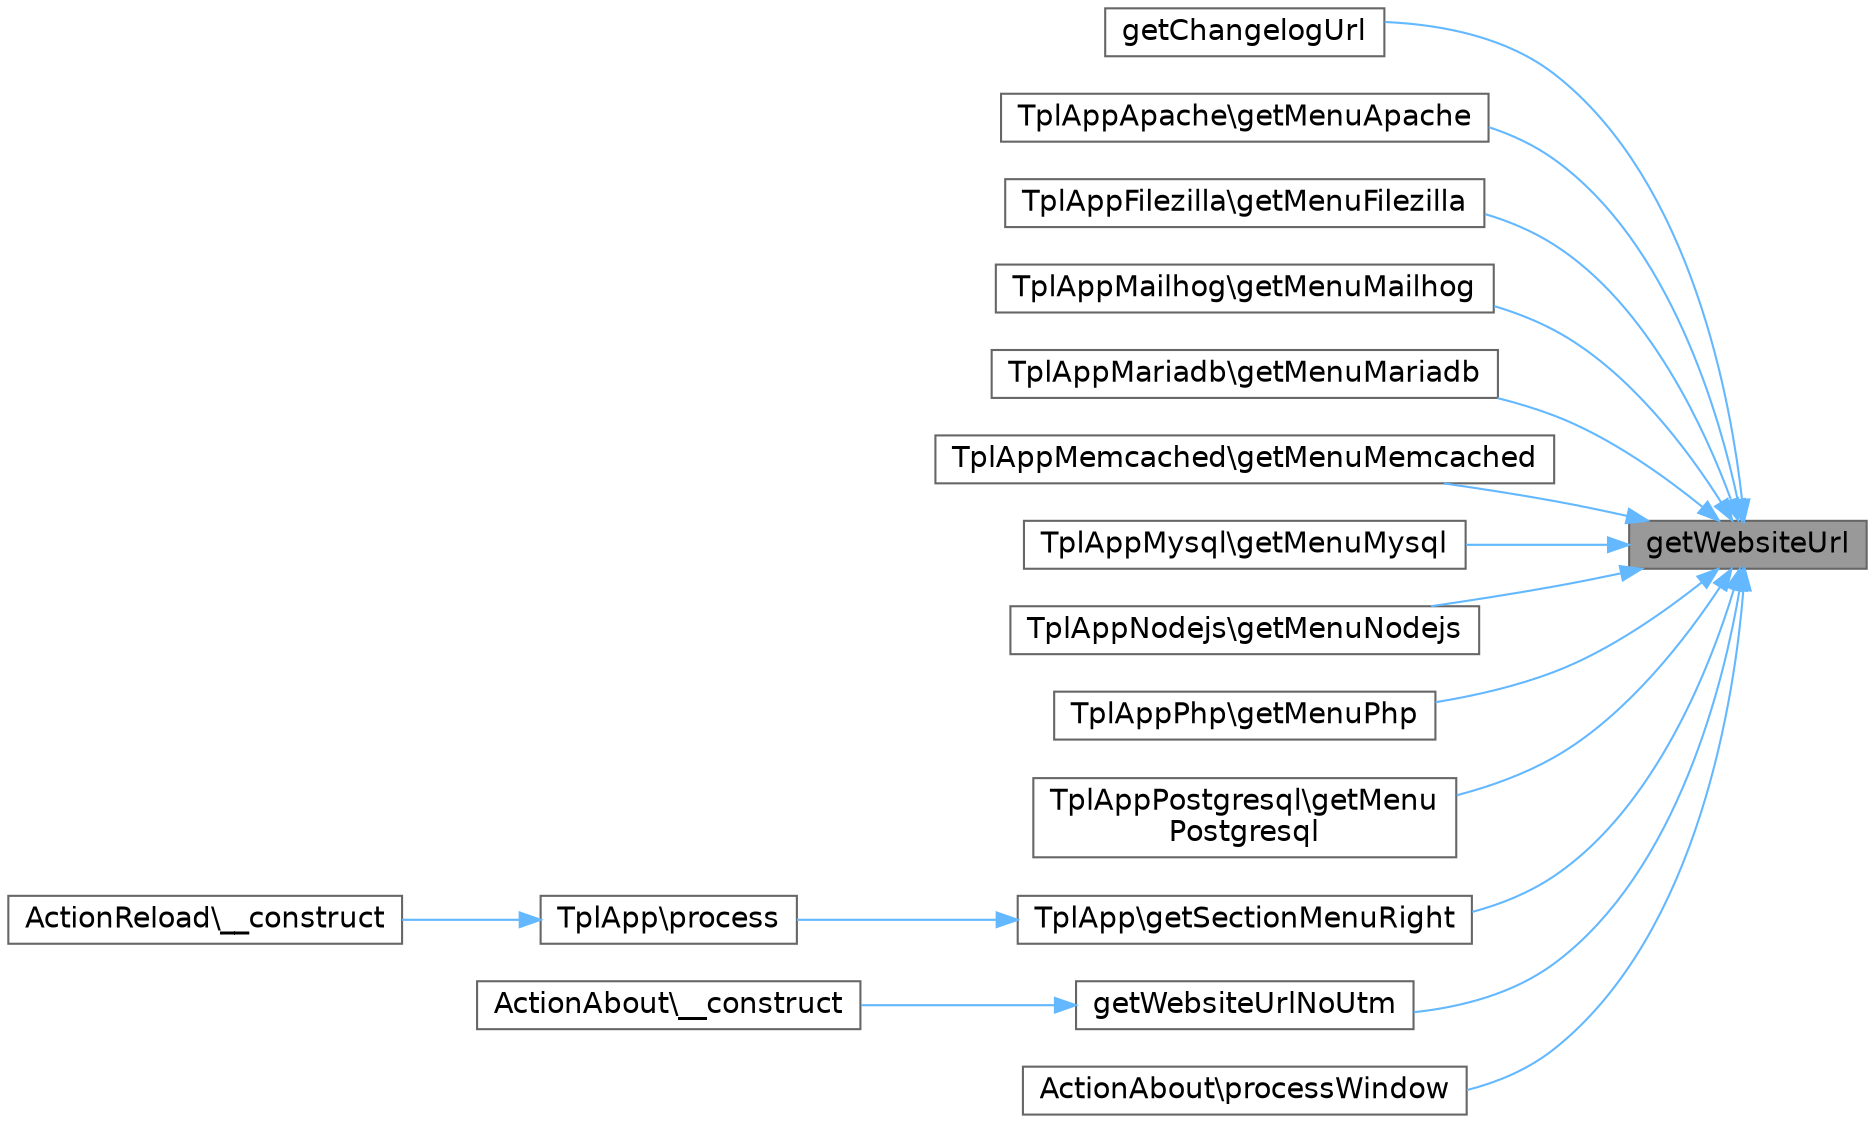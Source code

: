 digraph "getWebsiteUrl"
{
 // LATEX_PDF_SIZE
  bgcolor="transparent";
  edge [fontname=Helvetica,fontsize=14,labelfontname=Helvetica,labelfontsize=14];
  node [fontname=Helvetica,fontsize=14,shape=box,height=0.2,width=0.4];
  rankdir="RL";
  Node1 [id="Node000001",label="getWebsiteUrl",height=0.2,width=0.4,color="gray40", fillcolor="grey60", style="filled", fontcolor="black",tooltip=" "];
  Node1 -> Node2 [id="edge1_Node000001_Node000002",dir="back",color="steelblue1",style="solid",tooltip=" "];
  Node2 [id="Node000002",label="getChangelogUrl",height=0.2,width=0.4,color="grey40", fillcolor="white", style="filled",URL="$d6/de4/classUtil.html#a5b770211a5aba7209c7f1cdae0c720b4",tooltip=" "];
  Node1 -> Node3 [id="edge2_Node000001_Node000003",dir="back",color="steelblue1",style="solid",tooltip=" "];
  Node3 [id="Node000003",label="TplAppApache\\getMenuApache",height=0.2,width=0.4,color="grey40", fillcolor="white", style="filled",URL="$d9/d51/classTplAppApache.html#a3e419c49a19865d7a04e1fad12ad9330",tooltip=" "];
  Node1 -> Node4 [id="edge3_Node000001_Node000004",dir="back",color="steelblue1",style="solid",tooltip=" "];
  Node4 [id="Node000004",label="TplAppFilezilla\\getMenuFilezilla",height=0.2,width=0.4,color="grey40", fillcolor="white", style="filled",URL="$d0/d23/classTplAppFilezilla.html#a10c27530edc1a460355637d330e2c609",tooltip=" "];
  Node1 -> Node5 [id="edge4_Node000001_Node000005",dir="back",color="steelblue1",style="solid",tooltip=" "];
  Node5 [id="Node000005",label="TplAppMailhog\\getMenuMailhog",height=0.2,width=0.4,color="grey40", fillcolor="white", style="filled",URL="$d4/d8a/classTplAppMailhog.html#a250dbde550f570fae6318621d59d76d4",tooltip=" "];
  Node1 -> Node6 [id="edge5_Node000001_Node000006",dir="back",color="steelblue1",style="solid",tooltip=" "];
  Node6 [id="Node000006",label="TplAppMariadb\\getMenuMariadb",height=0.2,width=0.4,color="grey40", fillcolor="white", style="filled",URL="$d4/de1/classTplAppMariadb.html#ad53f7fbab9e36efd4c3d63ec90a73512",tooltip=" "];
  Node1 -> Node7 [id="edge6_Node000001_Node000007",dir="back",color="steelblue1",style="solid",tooltip=" "];
  Node7 [id="Node000007",label="TplAppMemcached\\getMenuMemcached",height=0.2,width=0.4,color="grey40", fillcolor="white", style="filled",URL="$d8/dff/classTplAppMemcached.html#a9d1af66259a2fc7e77795a5aadf69628",tooltip=" "];
  Node1 -> Node8 [id="edge7_Node000001_Node000008",dir="back",color="steelblue1",style="solid",tooltip=" "];
  Node8 [id="Node000008",label="TplAppMysql\\getMenuMysql",height=0.2,width=0.4,color="grey40", fillcolor="white", style="filled",URL="$d6/d19/classTplAppMysql.html#a3239c5537b97cef2824d2c9a00abb906",tooltip=" "];
  Node1 -> Node9 [id="edge8_Node000001_Node000009",dir="back",color="steelblue1",style="solid",tooltip=" "];
  Node9 [id="Node000009",label="TplAppNodejs\\getMenuNodejs",height=0.2,width=0.4,color="grey40", fillcolor="white", style="filled",URL="$dc/d32/classTplAppNodejs.html#a02745b2ee80d5c7bc141af8c18b5b015",tooltip=" "];
  Node1 -> Node10 [id="edge9_Node000001_Node000010",dir="back",color="steelblue1",style="solid",tooltip=" "];
  Node10 [id="Node000010",label="TplAppPhp\\getMenuPhp",height=0.2,width=0.4,color="grey40", fillcolor="white", style="filled",URL="$d0/d1a/classTplAppPhp.html#a4cf22d0f866e90f183eb881b1e52f57b",tooltip=" "];
  Node1 -> Node11 [id="edge10_Node000001_Node000011",dir="back",color="steelblue1",style="solid",tooltip=" "];
  Node11 [id="Node000011",label="TplAppPostgresql\\getMenu\lPostgresql",height=0.2,width=0.4,color="grey40", fillcolor="white", style="filled",URL="$d3/d1b/classTplAppPostgresql.html#a7fd978ef4c03807dd34b06326254a391",tooltip=" "];
  Node1 -> Node12 [id="edge11_Node000001_Node000012",dir="back",color="steelblue1",style="solid",tooltip=" "];
  Node12 [id="Node000012",label="TplApp\\getSectionMenuRight",height=0.2,width=0.4,color="grey40", fillcolor="white", style="filled",URL="$d1/d65/classTplApp.html#a5256365f47e4af250396df59cc770cea",tooltip=" "];
  Node12 -> Node13 [id="edge12_Node000012_Node000013",dir="back",color="steelblue1",style="solid",tooltip=" "];
  Node13 [id="Node000013",label="TplApp\\process",height=0.2,width=0.4,color="grey40", fillcolor="white", style="filled",URL="$d1/d65/classTplApp.html#a5b3838bb1c8bd255aa6f2d5fc48f38d5",tooltip=" "];
  Node13 -> Node14 [id="edge13_Node000013_Node000014",dir="back",color="steelblue1",style="solid",tooltip=" "];
  Node14 [id="Node000014",label="ActionReload\\__construct",height=0.2,width=0.4,color="grey40", fillcolor="white", style="filled",URL="$dd/dea/classActionReload.html#a57b60b4976a2c5d1e40f2d11aa72aa7d",tooltip=" "];
  Node1 -> Node15 [id="edge14_Node000001_Node000015",dir="back",color="steelblue1",style="solid",tooltip=" "];
  Node15 [id="Node000015",label="getWebsiteUrlNoUtm",height=0.2,width=0.4,color="grey40", fillcolor="white", style="filled",URL="$d6/de4/classUtil.html#a1c18b8d5733c657b3dc7a7fccc41ae87",tooltip=" "];
  Node15 -> Node16 [id="edge15_Node000015_Node000016",dir="back",color="steelblue1",style="solid",tooltip=" "];
  Node16 [id="Node000016",label="ActionAbout\\__construct",height=0.2,width=0.4,color="grey40", fillcolor="white", style="filled",URL="$d5/d43/classActionAbout.html#a57b60b4976a2c5d1e40f2d11aa72aa7d",tooltip=" "];
  Node1 -> Node17 [id="edge16_Node000001_Node000017",dir="back",color="steelblue1",style="solid",tooltip=" "];
  Node17 [id="Node000017",label="ActionAbout\\processWindow",height=0.2,width=0.4,color="grey40", fillcolor="white", style="filled",URL="$d5/d43/classActionAbout.html#adba450ef82fe3ce72172fb9ab22588cb",tooltip=" "];
}
